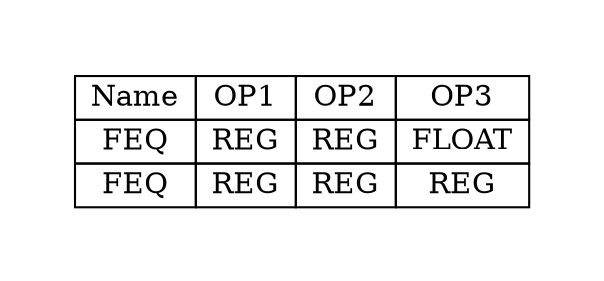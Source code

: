 digraph{
graph [pad="0.5", nodesep="0.5", ranksep="2" ]
node [shape=plain]
Foo [label=<
<table border="0" cellborder="1" cellspacing="0">
<tr><td> Name </td> <td> OP1 </td><td> OP2 </td><td> OP3 </td> </tr>
<tr><td> FEQ </td><td> REG </td><td> REG </td><td> FLOAT </td> </tr>
<tr><td> FEQ </td><td> REG </td><td> REG </td><td> REG </td> </tr>
</table>>];
}
